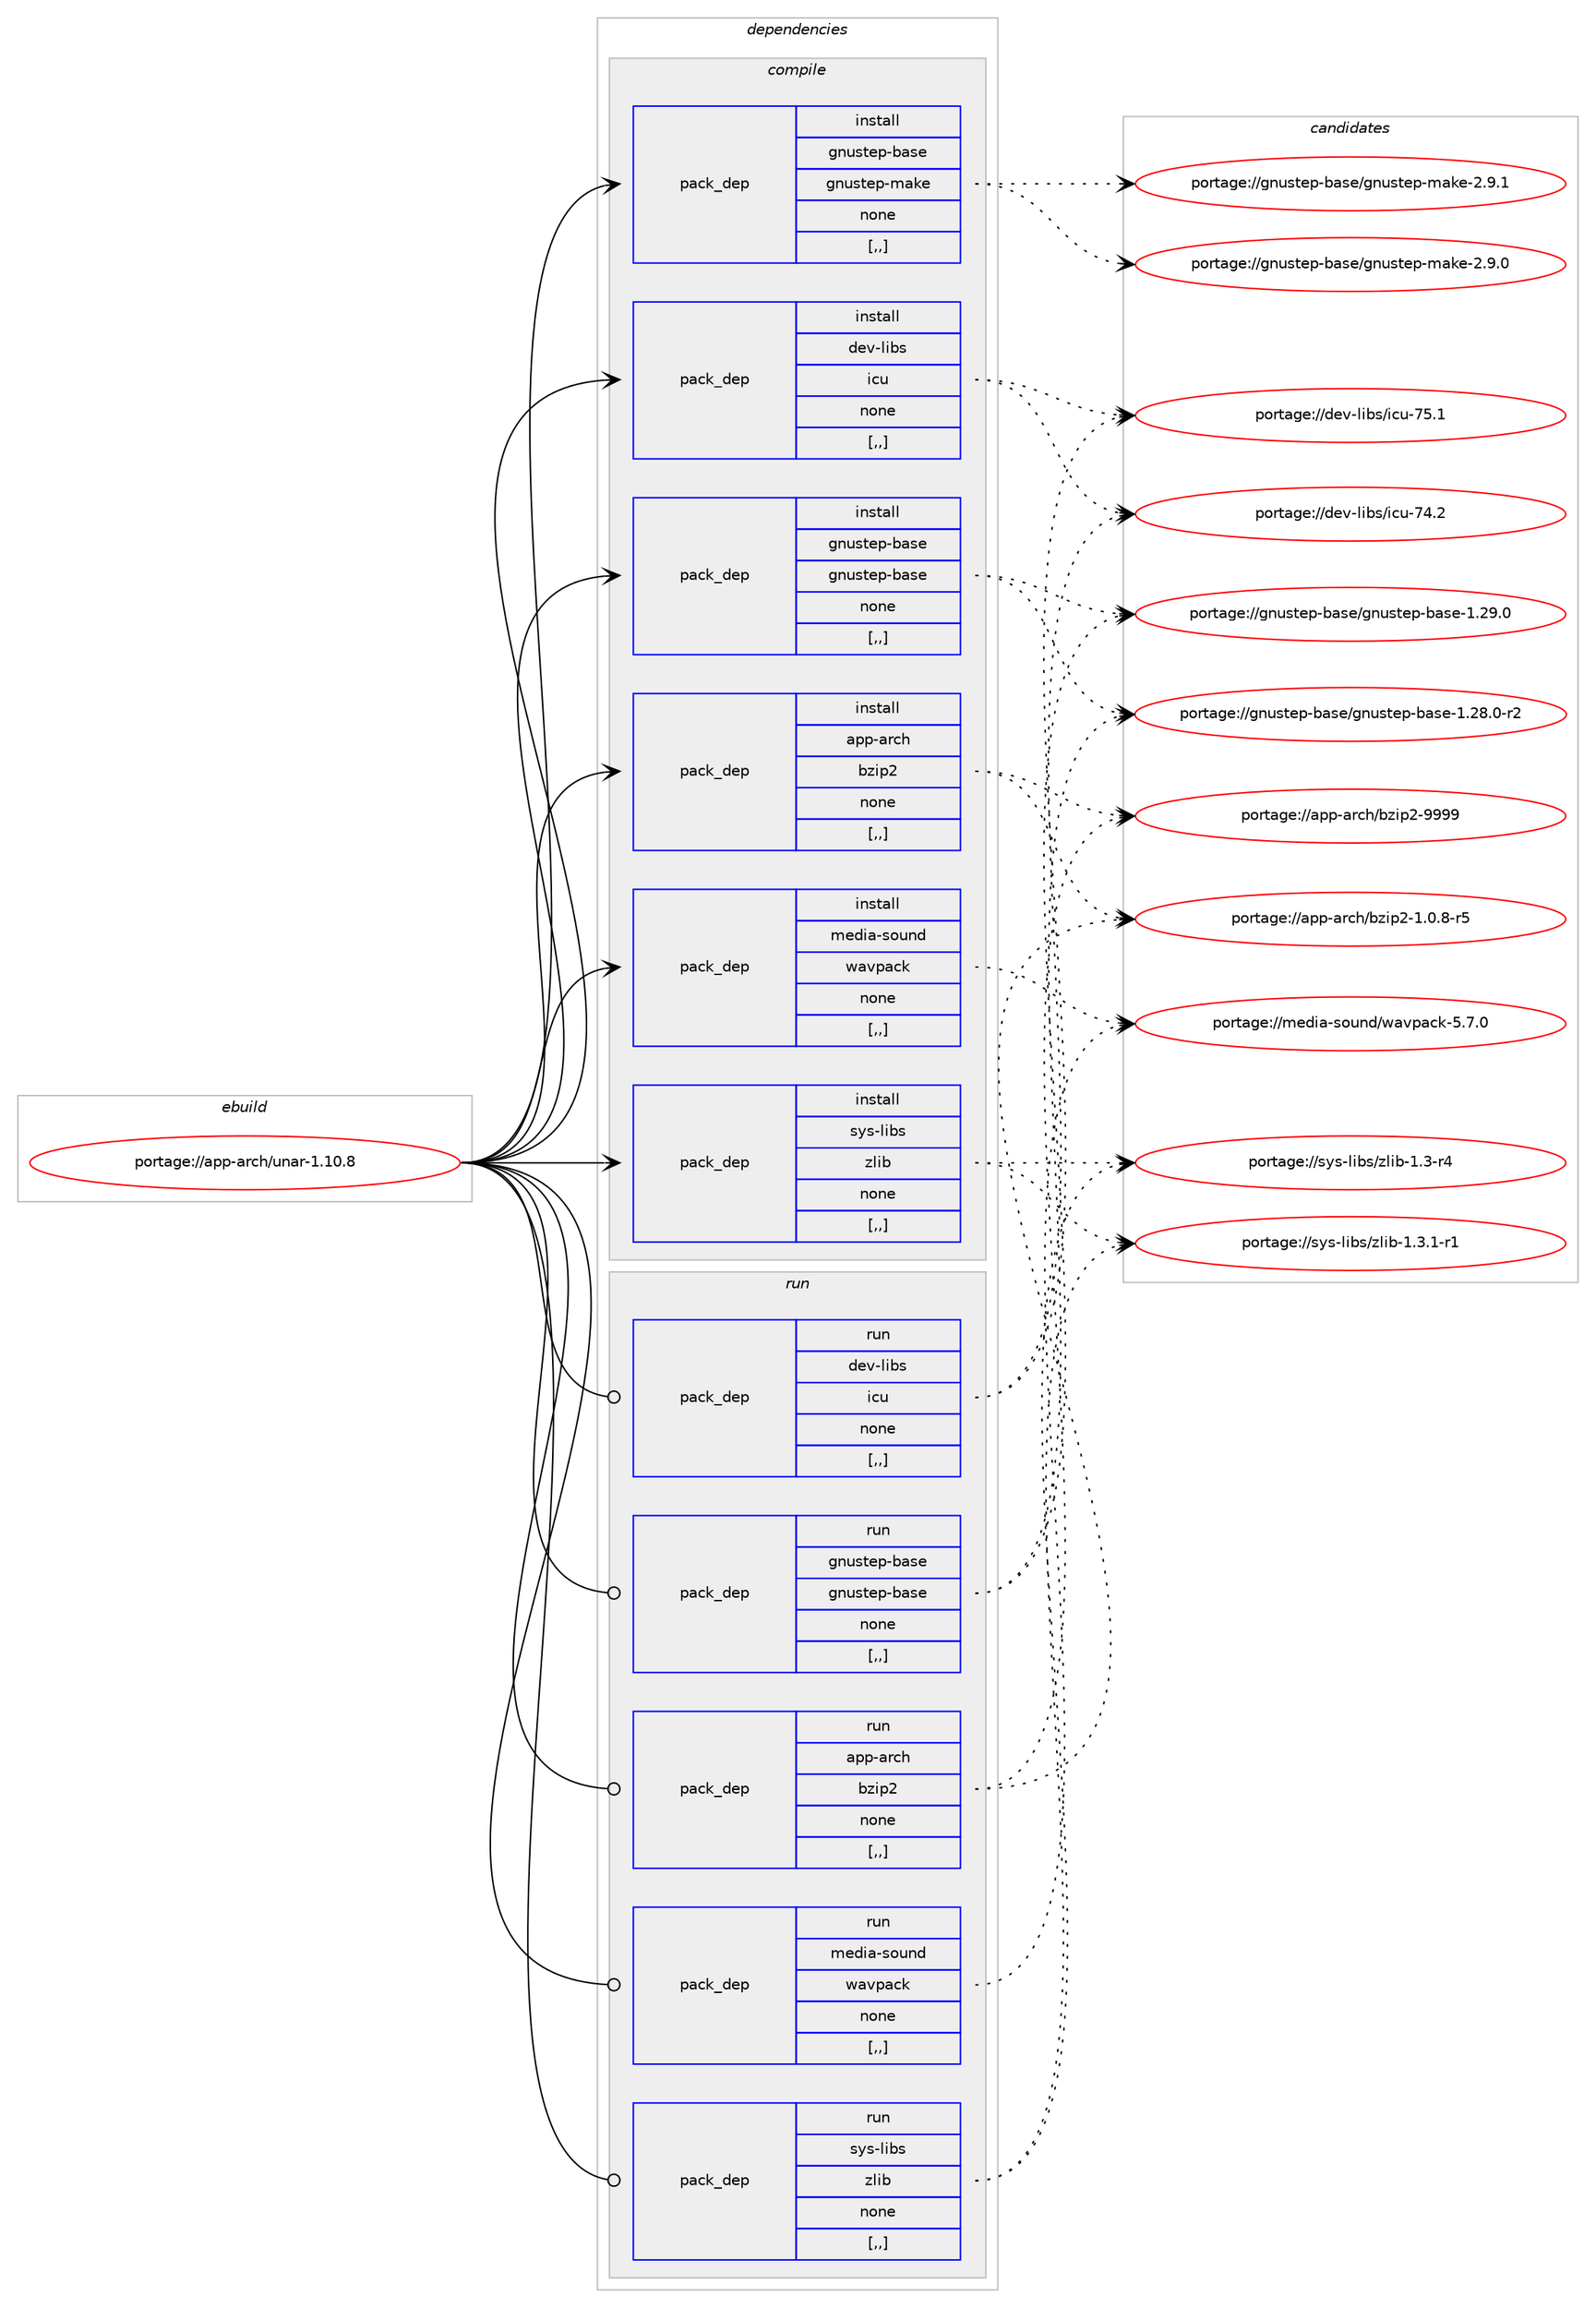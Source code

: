 digraph prolog {

# *************
# Graph options
# *************

newrank=true;
concentrate=true;
compound=true;
graph [rankdir=LR,fontname=Helvetica,fontsize=10,ranksep=1.5];#, ranksep=2.5, nodesep=0.2];
edge  [arrowhead=vee];
node  [fontname=Helvetica,fontsize=10];

# **********
# The ebuild
# **********

subgraph cluster_leftcol {
color=gray;
label=<<i>ebuild</i>>;
id [label="portage://app-arch/unar-1.10.8", color=red, width=4, href="../app-arch/unar-1.10.8.svg"];
}

# ****************
# The dependencies
# ****************

subgraph cluster_midcol {
color=gray;
label=<<i>dependencies</i>>;
subgraph cluster_compile {
fillcolor="#eeeeee";
style=filled;
label=<<i>compile</i>>;
subgraph pack5554 {
dependency7656 [label=<<TABLE BORDER="0" CELLBORDER="1" CELLSPACING="0" CELLPADDING="4" WIDTH="220"><TR><TD ROWSPAN="6" CELLPADDING="30">pack_dep</TD></TR><TR><TD WIDTH="110">install</TD></TR><TR><TD>app-arch</TD></TR><TR><TD>bzip2</TD></TR><TR><TD>none</TD></TR><TR><TD>[,,]</TD></TR></TABLE>>, shape=none, color=blue];
}
id:e -> dependency7656:w [weight=20,style="solid",arrowhead="vee"];
subgraph pack5555 {
dependency7657 [label=<<TABLE BORDER="0" CELLBORDER="1" CELLSPACING="0" CELLPADDING="4" WIDTH="220"><TR><TD ROWSPAN="6" CELLPADDING="30">pack_dep</TD></TR><TR><TD WIDTH="110">install</TD></TR><TR><TD>dev-libs</TD></TR><TR><TD>icu</TD></TR><TR><TD>none</TD></TR><TR><TD>[,,]</TD></TR></TABLE>>, shape=none, color=blue];
}
id:e -> dependency7657:w [weight=20,style="solid",arrowhead="vee"];
subgraph pack5556 {
dependency7658 [label=<<TABLE BORDER="0" CELLBORDER="1" CELLSPACING="0" CELLPADDING="4" WIDTH="220"><TR><TD ROWSPAN="6" CELLPADDING="30">pack_dep</TD></TR><TR><TD WIDTH="110">install</TD></TR><TR><TD>gnustep-base</TD></TR><TR><TD>gnustep-base</TD></TR><TR><TD>none</TD></TR><TR><TD>[,,]</TD></TR></TABLE>>, shape=none, color=blue];
}
id:e -> dependency7658:w [weight=20,style="solid",arrowhead="vee"];
subgraph pack5557 {
dependency7659 [label=<<TABLE BORDER="0" CELLBORDER="1" CELLSPACING="0" CELLPADDING="4" WIDTH="220"><TR><TD ROWSPAN="6" CELLPADDING="30">pack_dep</TD></TR><TR><TD WIDTH="110">install</TD></TR><TR><TD>gnustep-base</TD></TR><TR><TD>gnustep-make</TD></TR><TR><TD>none</TD></TR><TR><TD>[,,]</TD></TR></TABLE>>, shape=none, color=blue];
}
id:e -> dependency7659:w [weight=20,style="solid",arrowhead="vee"];
subgraph pack5558 {
dependency7660 [label=<<TABLE BORDER="0" CELLBORDER="1" CELLSPACING="0" CELLPADDING="4" WIDTH="220"><TR><TD ROWSPAN="6" CELLPADDING="30">pack_dep</TD></TR><TR><TD WIDTH="110">install</TD></TR><TR><TD>media-sound</TD></TR><TR><TD>wavpack</TD></TR><TR><TD>none</TD></TR><TR><TD>[,,]</TD></TR></TABLE>>, shape=none, color=blue];
}
id:e -> dependency7660:w [weight=20,style="solid",arrowhead="vee"];
subgraph pack5559 {
dependency7661 [label=<<TABLE BORDER="0" CELLBORDER="1" CELLSPACING="0" CELLPADDING="4" WIDTH="220"><TR><TD ROWSPAN="6" CELLPADDING="30">pack_dep</TD></TR><TR><TD WIDTH="110">install</TD></TR><TR><TD>sys-libs</TD></TR><TR><TD>zlib</TD></TR><TR><TD>none</TD></TR><TR><TD>[,,]</TD></TR></TABLE>>, shape=none, color=blue];
}
id:e -> dependency7661:w [weight=20,style="solid",arrowhead="vee"];
}
subgraph cluster_compileandrun {
fillcolor="#eeeeee";
style=filled;
label=<<i>compile and run</i>>;
}
subgraph cluster_run {
fillcolor="#eeeeee";
style=filled;
label=<<i>run</i>>;
subgraph pack5560 {
dependency7662 [label=<<TABLE BORDER="0" CELLBORDER="1" CELLSPACING="0" CELLPADDING="4" WIDTH="220"><TR><TD ROWSPAN="6" CELLPADDING="30">pack_dep</TD></TR><TR><TD WIDTH="110">run</TD></TR><TR><TD>app-arch</TD></TR><TR><TD>bzip2</TD></TR><TR><TD>none</TD></TR><TR><TD>[,,]</TD></TR></TABLE>>, shape=none, color=blue];
}
id:e -> dependency7662:w [weight=20,style="solid",arrowhead="odot"];
subgraph pack5561 {
dependency7663 [label=<<TABLE BORDER="0" CELLBORDER="1" CELLSPACING="0" CELLPADDING="4" WIDTH="220"><TR><TD ROWSPAN="6" CELLPADDING="30">pack_dep</TD></TR><TR><TD WIDTH="110">run</TD></TR><TR><TD>dev-libs</TD></TR><TR><TD>icu</TD></TR><TR><TD>none</TD></TR><TR><TD>[,,]</TD></TR></TABLE>>, shape=none, color=blue];
}
id:e -> dependency7663:w [weight=20,style="solid",arrowhead="odot"];
subgraph pack5562 {
dependency7664 [label=<<TABLE BORDER="0" CELLBORDER="1" CELLSPACING="0" CELLPADDING="4" WIDTH="220"><TR><TD ROWSPAN="6" CELLPADDING="30">pack_dep</TD></TR><TR><TD WIDTH="110">run</TD></TR><TR><TD>gnustep-base</TD></TR><TR><TD>gnustep-base</TD></TR><TR><TD>none</TD></TR><TR><TD>[,,]</TD></TR></TABLE>>, shape=none, color=blue];
}
id:e -> dependency7664:w [weight=20,style="solid",arrowhead="odot"];
subgraph pack5563 {
dependency7665 [label=<<TABLE BORDER="0" CELLBORDER="1" CELLSPACING="0" CELLPADDING="4" WIDTH="220"><TR><TD ROWSPAN="6" CELLPADDING="30">pack_dep</TD></TR><TR><TD WIDTH="110">run</TD></TR><TR><TD>media-sound</TD></TR><TR><TD>wavpack</TD></TR><TR><TD>none</TD></TR><TR><TD>[,,]</TD></TR></TABLE>>, shape=none, color=blue];
}
id:e -> dependency7665:w [weight=20,style="solid",arrowhead="odot"];
subgraph pack5564 {
dependency7666 [label=<<TABLE BORDER="0" CELLBORDER="1" CELLSPACING="0" CELLPADDING="4" WIDTH="220"><TR><TD ROWSPAN="6" CELLPADDING="30">pack_dep</TD></TR><TR><TD WIDTH="110">run</TD></TR><TR><TD>sys-libs</TD></TR><TR><TD>zlib</TD></TR><TR><TD>none</TD></TR><TR><TD>[,,]</TD></TR></TABLE>>, shape=none, color=blue];
}
id:e -> dependency7666:w [weight=20,style="solid",arrowhead="odot"];
}
}

# **************
# The candidates
# **************

subgraph cluster_choices {
rank=same;
color=gray;
label=<<i>candidates</i>>;

subgraph choice5554 {
color=black;
nodesep=1;
choice971121124597114991044798122105112504557575757 [label="portage://app-arch/bzip2-9999", color=red, width=4,href="../app-arch/bzip2-9999.svg"];
choice971121124597114991044798122105112504549464846564511453 [label="portage://app-arch/bzip2-1.0.8-r5", color=red, width=4,href="../app-arch/bzip2-1.0.8-r5.svg"];
dependency7656:e -> choice971121124597114991044798122105112504557575757:w [style=dotted,weight="100"];
dependency7656:e -> choice971121124597114991044798122105112504549464846564511453:w [style=dotted,weight="100"];
}
subgraph choice5555 {
color=black;
nodesep=1;
choice100101118451081059811547105991174555534649 [label="portage://dev-libs/icu-75.1", color=red, width=4,href="../dev-libs/icu-75.1.svg"];
choice100101118451081059811547105991174555524650 [label="portage://dev-libs/icu-74.2", color=red, width=4,href="../dev-libs/icu-74.2.svg"];
dependency7657:e -> choice100101118451081059811547105991174555534649:w [style=dotted,weight="100"];
dependency7657:e -> choice100101118451081059811547105991174555524650:w [style=dotted,weight="100"];
}
subgraph choice5556 {
color=black;
nodesep=1;
choice1031101171151161011124598971151014710311011711511610111245989711510145494650574648 [label="portage://gnustep-base/gnustep-base-1.29.0", color=red, width=4,href="../gnustep-base/gnustep-base-1.29.0.svg"];
choice10311011711511610111245989711510147103110117115116101112459897115101454946505646484511450 [label="portage://gnustep-base/gnustep-base-1.28.0-r2", color=red, width=4,href="../gnustep-base/gnustep-base-1.28.0-r2.svg"];
dependency7658:e -> choice1031101171151161011124598971151014710311011711511610111245989711510145494650574648:w [style=dotted,weight="100"];
dependency7658:e -> choice10311011711511610111245989711510147103110117115116101112459897115101454946505646484511450:w [style=dotted,weight="100"];
}
subgraph choice5557 {
color=black;
nodesep=1;
choice103110117115116101112459897115101471031101171151161011124510997107101455046574649 [label="portage://gnustep-base/gnustep-make-2.9.1", color=red, width=4,href="../gnustep-base/gnustep-make-2.9.1.svg"];
choice103110117115116101112459897115101471031101171151161011124510997107101455046574648 [label="portage://gnustep-base/gnustep-make-2.9.0", color=red, width=4,href="../gnustep-base/gnustep-make-2.9.0.svg"];
dependency7659:e -> choice103110117115116101112459897115101471031101171151161011124510997107101455046574649:w [style=dotted,weight="100"];
dependency7659:e -> choice103110117115116101112459897115101471031101171151161011124510997107101455046574648:w [style=dotted,weight="100"];
}
subgraph choice5558 {
color=black;
nodesep=1;
choice109101100105974511511111711010047119971181129799107455346554648 [label="portage://media-sound/wavpack-5.7.0", color=red, width=4,href="../media-sound/wavpack-5.7.0.svg"];
dependency7660:e -> choice109101100105974511511111711010047119971181129799107455346554648:w [style=dotted,weight="100"];
}
subgraph choice5559 {
color=black;
nodesep=1;
choice115121115451081059811547122108105984549465146494511449 [label="portage://sys-libs/zlib-1.3.1-r1", color=red, width=4,href="../sys-libs/zlib-1.3.1-r1.svg"];
choice11512111545108105981154712210810598454946514511452 [label="portage://sys-libs/zlib-1.3-r4", color=red, width=4,href="../sys-libs/zlib-1.3-r4.svg"];
dependency7661:e -> choice115121115451081059811547122108105984549465146494511449:w [style=dotted,weight="100"];
dependency7661:e -> choice11512111545108105981154712210810598454946514511452:w [style=dotted,weight="100"];
}
subgraph choice5560 {
color=black;
nodesep=1;
choice971121124597114991044798122105112504557575757 [label="portage://app-arch/bzip2-9999", color=red, width=4,href="../app-arch/bzip2-9999.svg"];
choice971121124597114991044798122105112504549464846564511453 [label="portage://app-arch/bzip2-1.0.8-r5", color=red, width=4,href="../app-arch/bzip2-1.0.8-r5.svg"];
dependency7662:e -> choice971121124597114991044798122105112504557575757:w [style=dotted,weight="100"];
dependency7662:e -> choice971121124597114991044798122105112504549464846564511453:w [style=dotted,weight="100"];
}
subgraph choice5561 {
color=black;
nodesep=1;
choice100101118451081059811547105991174555534649 [label="portage://dev-libs/icu-75.1", color=red, width=4,href="../dev-libs/icu-75.1.svg"];
choice100101118451081059811547105991174555524650 [label="portage://dev-libs/icu-74.2", color=red, width=4,href="../dev-libs/icu-74.2.svg"];
dependency7663:e -> choice100101118451081059811547105991174555534649:w [style=dotted,weight="100"];
dependency7663:e -> choice100101118451081059811547105991174555524650:w [style=dotted,weight="100"];
}
subgraph choice5562 {
color=black;
nodesep=1;
choice1031101171151161011124598971151014710311011711511610111245989711510145494650574648 [label="portage://gnustep-base/gnustep-base-1.29.0", color=red, width=4,href="../gnustep-base/gnustep-base-1.29.0.svg"];
choice10311011711511610111245989711510147103110117115116101112459897115101454946505646484511450 [label="portage://gnustep-base/gnustep-base-1.28.0-r2", color=red, width=4,href="../gnustep-base/gnustep-base-1.28.0-r2.svg"];
dependency7664:e -> choice1031101171151161011124598971151014710311011711511610111245989711510145494650574648:w [style=dotted,weight="100"];
dependency7664:e -> choice10311011711511610111245989711510147103110117115116101112459897115101454946505646484511450:w [style=dotted,weight="100"];
}
subgraph choice5563 {
color=black;
nodesep=1;
choice109101100105974511511111711010047119971181129799107455346554648 [label="portage://media-sound/wavpack-5.7.0", color=red, width=4,href="../media-sound/wavpack-5.7.0.svg"];
dependency7665:e -> choice109101100105974511511111711010047119971181129799107455346554648:w [style=dotted,weight="100"];
}
subgraph choice5564 {
color=black;
nodesep=1;
choice115121115451081059811547122108105984549465146494511449 [label="portage://sys-libs/zlib-1.3.1-r1", color=red, width=4,href="../sys-libs/zlib-1.3.1-r1.svg"];
choice11512111545108105981154712210810598454946514511452 [label="portage://sys-libs/zlib-1.3-r4", color=red, width=4,href="../sys-libs/zlib-1.3-r4.svg"];
dependency7666:e -> choice115121115451081059811547122108105984549465146494511449:w [style=dotted,weight="100"];
dependency7666:e -> choice11512111545108105981154712210810598454946514511452:w [style=dotted,weight="100"];
}
}

}
